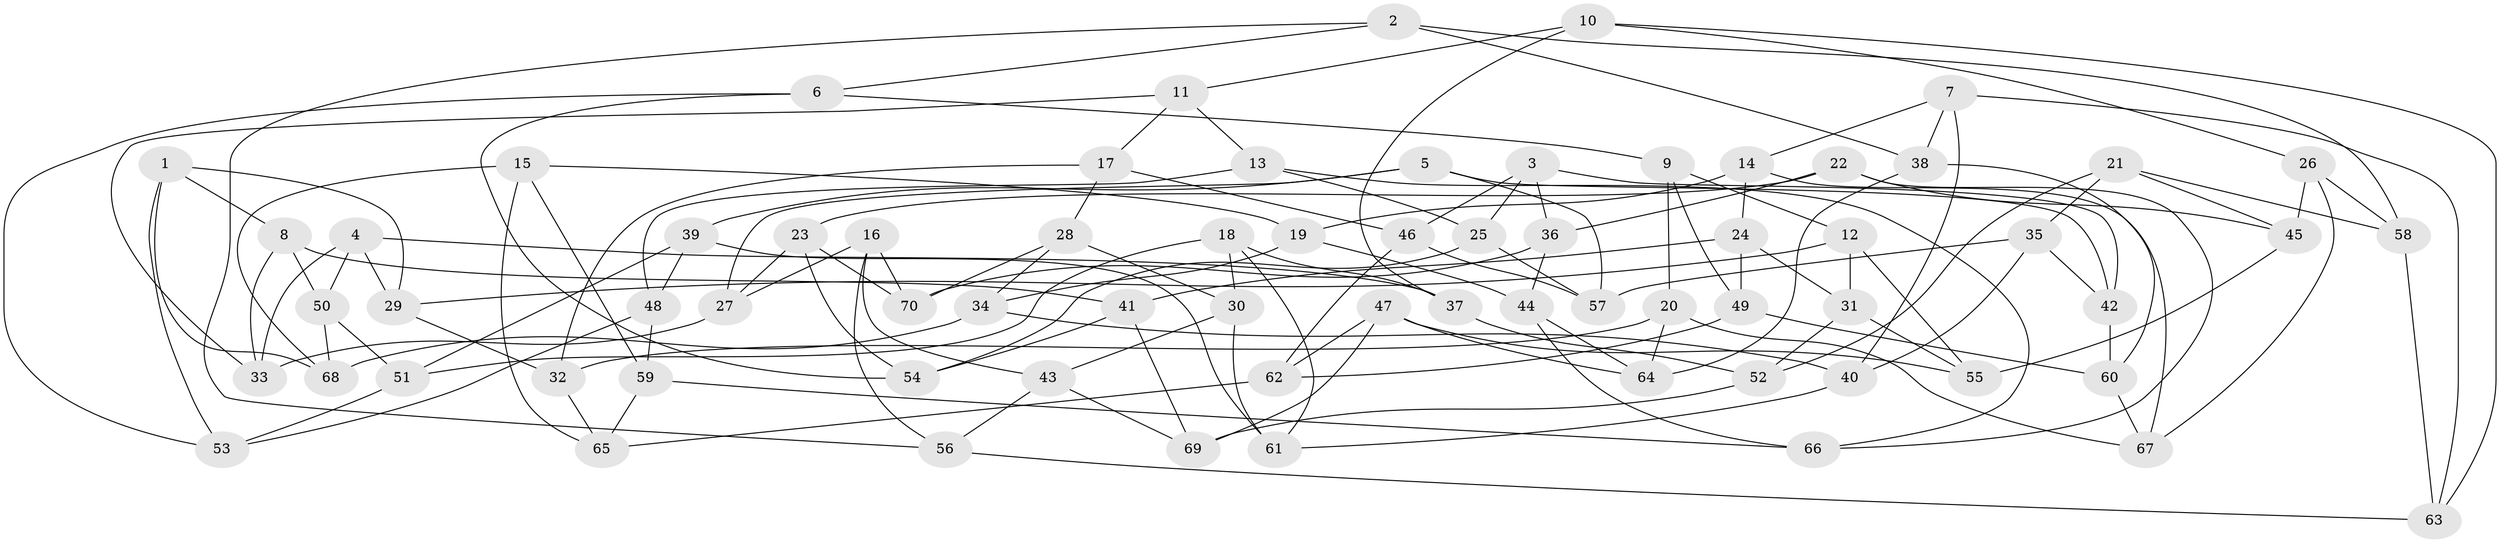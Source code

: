 // Generated by graph-tools (version 1.1) at 2025/50/03/09/25 03:50:51]
// undirected, 70 vertices, 140 edges
graph export_dot {
graph [start="1"]
  node [color=gray90,style=filled];
  1;
  2;
  3;
  4;
  5;
  6;
  7;
  8;
  9;
  10;
  11;
  12;
  13;
  14;
  15;
  16;
  17;
  18;
  19;
  20;
  21;
  22;
  23;
  24;
  25;
  26;
  27;
  28;
  29;
  30;
  31;
  32;
  33;
  34;
  35;
  36;
  37;
  38;
  39;
  40;
  41;
  42;
  43;
  44;
  45;
  46;
  47;
  48;
  49;
  50;
  51;
  52;
  53;
  54;
  55;
  56;
  57;
  58;
  59;
  60;
  61;
  62;
  63;
  64;
  65;
  66;
  67;
  68;
  69;
  70;
  1 -- 68;
  1 -- 29;
  1 -- 8;
  1 -- 53;
  2 -- 6;
  2 -- 56;
  2 -- 58;
  2 -- 38;
  3 -- 42;
  3 -- 46;
  3 -- 25;
  3 -- 36;
  4 -- 50;
  4 -- 37;
  4 -- 33;
  4 -- 29;
  5 -- 39;
  5 -- 27;
  5 -- 57;
  5 -- 42;
  6 -- 53;
  6 -- 54;
  6 -- 9;
  7 -- 40;
  7 -- 14;
  7 -- 63;
  7 -- 38;
  8 -- 33;
  8 -- 50;
  8 -- 41;
  9 -- 49;
  9 -- 12;
  9 -- 20;
  10 -- 37;
  10 -- 11;
  10 -- 63;
  10 -- 26;
  11 -- 33;
  11 -- 17;
  11 -- 13;
  12 -- 29;
  12 -- 55;
  12 -- 31;
  13 -- 25;
  13 -- 66;
  13 -- 48;
  14 -- 24;
  14 -- 67;
  14 -- 19;
  15 -- 65;
  15 -- 59;
  15 -- 68;
  15 -- 19;
  16 -- 70;
  16 -- 27;
  16 -- 43;
  16 -- 56;
  17 -- 28;
  17 -- 32;
  17 -- 46;
  18 -- 37;
  18 -- 61;
  18 -- 51;
  18 -- 30;
  19 -- 34;
  19 -- 44;
  20 -- 67;
  20 -- 32;
  20 -- 64;
  21 -- 52;
  21 -- 58;
  21 -- 35;
  21 -- 45;
  22 -- 66;
  22 -- 23;
  22 -- 36;
  22 -- 45;
  23 -- 27;
  23 -- 70;
  23 -- 54;
  24 -- 31;
  24 -- 41;
  24 -- 49;
  25 -- 57;
  25 -- 54;
  26 -- 67;
  26 -- 45;
  26 -- 58;
  27 -- 33;
  28 -- 34;
  28 -- 30;
  28 -- 70;
  29 -- 32;
  30 -- 43;
  30 -- 61;
  31 -- 55;
  31 -- 52;
  32 -- 65;
  34 -- 40;
  34 -- 68;
  35 -- 42;
  35 -- 40;
  35 -- 57;
  36 -- 44;
  36 -- 70;
  37 -- 52;
  38 -- 60;
  38 -- 64;
  39 -- 51;
  39 -- 61;
  39 -- 48;
  40 -- 61;
  41 -- 69;
  41 -- 54;
  42 -- 60;
  43 -- 56;
  43 -- 69;
  44 -- 66;
  44 -- 64;
  45 -- 55;
  46 -- 57;
  46 -- 62;
  47 -- 62;
  47 -- 69;
  47 -- 55;
  47 -- 64;
  48 -- 53;
  48 -- 59;
  49 -- 60;
  49 -- 62;
  50 -- 68;
  50 -- 51;
  51 -- 53;
  52 -- 69;
  56 -- 63;
  58 -- 63;
  59 -- 66;
  59 -- 65;
  60 -- 67;
  62 -- 65;
}

